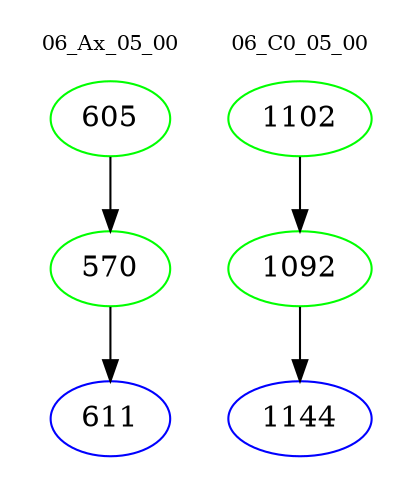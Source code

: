 digraph{
subgraph cluster_0 {
color = white
label = "06_Ax_05_00";
fontsize=10;
T0_605 [label="605", color="green"]
T0_605 -> T0_570 [color="black"]
T0_570 [label="570", color="green"]
T0_570 -> T0_611 [color="black"]
T0_611 [label="611", color="blue"]
}
subgraph cluster_1 {
color = white
label = "06_C0_05_00";
fontsize=10;
T1_1102 [label="1102", color="green"]
T1_1102 -> T1_1092 [color="black"]
T1_1092 [label="1092", color="green"]
T1_1092 -> T1_1144 [color="black"]
T1_1144 [label="1144", color="blue"]
}
}
